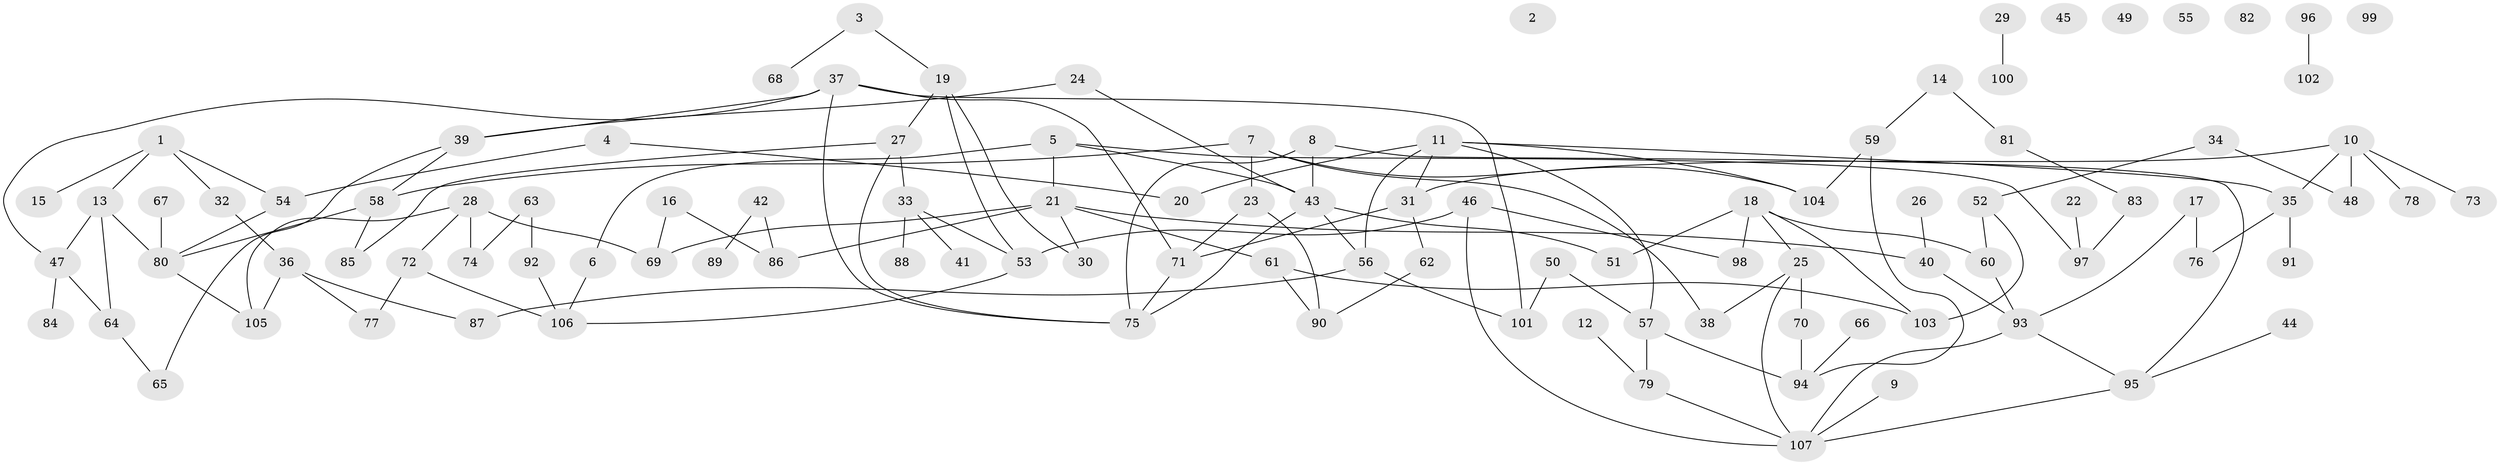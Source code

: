 // Generated by graph-tools (version 1.1) at 2025/13/03/09/25 04:13:10]
// undirected, 107 vertices, 140 edges
graph export_dot {
graph [start="1"]
  node [color=gray90,style=filled];
  1;
  2;
  3;
  4;
  5;
  6;
  7;
  8;
  9;
  10;
  11;
  12;
  13;
  14;
  15;
  16;
  17;
  18;
  19;
  20;
  21;
  22;
  23;
  24;
  25;
  26;
  27;
  28;
  29;
  30;
  31;
  32;
  33;
  34;
  35;
  36;
  37;
  38;
  39;
  40;
  41;
  42;
  43;
  44;
  45;
  46;
  47;
  48;
  49;
  50;
  51;
  52;
  53;
  54;
  55;
  56;
  57;
  58;
  59;
  60;
  61;
  62;
  63;
  64;
  65;
  66;
  67;
  68;
  69;
  70;
  71;
  72;
  73;
  74;
  75;
  76;
  77;
  78;
  79;
  80;
  81;
  82;
  83;
  84;
  85;
  86;
  87;
  88;
  89;
  90;
  91;
  92;
  93;
  94;
  95;
  96;
  97;
  98;
  99;
  100;
  101;
  102;
  103;
  104;
  105;
  106;
  107;
  1 -- 13;
  1 -- 15;
  1 -- 32;
  1 -- 54;
  3 -- 19;
  3 -- 68;
  4 -- 20;
  4 -- 54;
  5 -- 6;
  5 -- 21;
  5 -- 43;
  5 -- 97;
  6 -- 106;
  7 -- 23;
  7 -- 38;
  7 -- 58;
  7 -- 104;
  8 -- 43;
  8 -- 75;
  8 -- 95;
  9 -- 107;
  10 -- 31;
  10 -- 35;
  10 -- 48;
  10 -- 73;
  10 -- 78;
  11 -- 20;
  11 -- 31;
  11 -- 35;
  11 -- 56;
  11 -- 57;
  11 -- 104;
  12 -- 79;
  13 -- 47;
  13 -- 64;
  13 -- 80;
  14 -- 59;
  14 -- 81;
  16 -- 69;
  16 -- 86;
  17 -- 76;
  17 -- 93;
  18 -- 25;
  18 -- 51;
  18 -- 60;
  18 -- 98;
  18 -- 103;
  19 -- 27;
  19 -- 30;
  19 -- 53;
  21 -- 30;
  21 -- 40;
  21 -- 61;
  21 -- 69;
  21 -- 86;
  22 -- 97;
  23 -- 71;
  23 -- 90;
  24 -- 39;
  24 -- 43;
  25 -- 38;
  25 -- 70;
  25 -- 107;
  26 -- 40;
  27 -- 33;
  27 -- 75;
  27 -- 85;
  28 -- 69;
  28 -- 72;
  28 -- 74;
  28 -- 105;
  29 -- 100;
  31 -- 62;
  31 -- 71;
  32 -- 36;
  33 -- 41;
  33 -- 53;
  33 -- 88;
  34 -- 48;
  34 -- 52;
  35 -- 76;
  35 -- 91;
  36 -- 77;
  36 -- 87;
  36 -- 105;
  37 -- 39;
  37 -- 47;
  37 -- 71;
  37 -- 75;
  37 -- 101;
  39 -- 58;
  39 -- 65;
  40 -- 93;
  42 -- 86;
  42 -- 89;
  43 -- 51;
  43 -- 56;
  43 -- 75;
  44 -- 95;
  46 -- 53;
  46 -- 98;
  46 -- 107;
  47 -- 64;
  47 -- 84;
  50 -- 57;
  50 -- 101;
  52 -- 60;
  52 -- 103;
  53 -- 106;
  54 -- 80;
  56 -- 87;
  56 -- 101;
  57 -- 79;
  57 -- 94;
  58 -- 80;
  58 -- 85;
  59 -- 94;
  59 -- 104;
  60 -- 93;
  61 -- 90;
  61 -- 103;
  62 -- 90;
  63 -- 74;
  63 -- 92;
  64 -- 65;
  66 -- 94;
  67 -- 80;
  70 -- 94;
  71 -- 75;
  72 -- 77;
  72 -- 106;
  79 -- 107;
  80 -- 105;
  81 -- 83;
  83 -- 97;
  92 -- 106;
  93 -- 95;
  93 -- 107;
  95 -- 107;
  96 -- 102;
}
